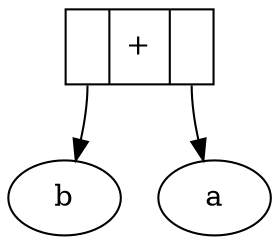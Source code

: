 strict digraph plusComm1 {
plus [shape=record, label="<p0>|+|<p1>"];
a [label="a"];
b [label="b"];
plus:p0 -> b;
plus:p1 -> a;
}